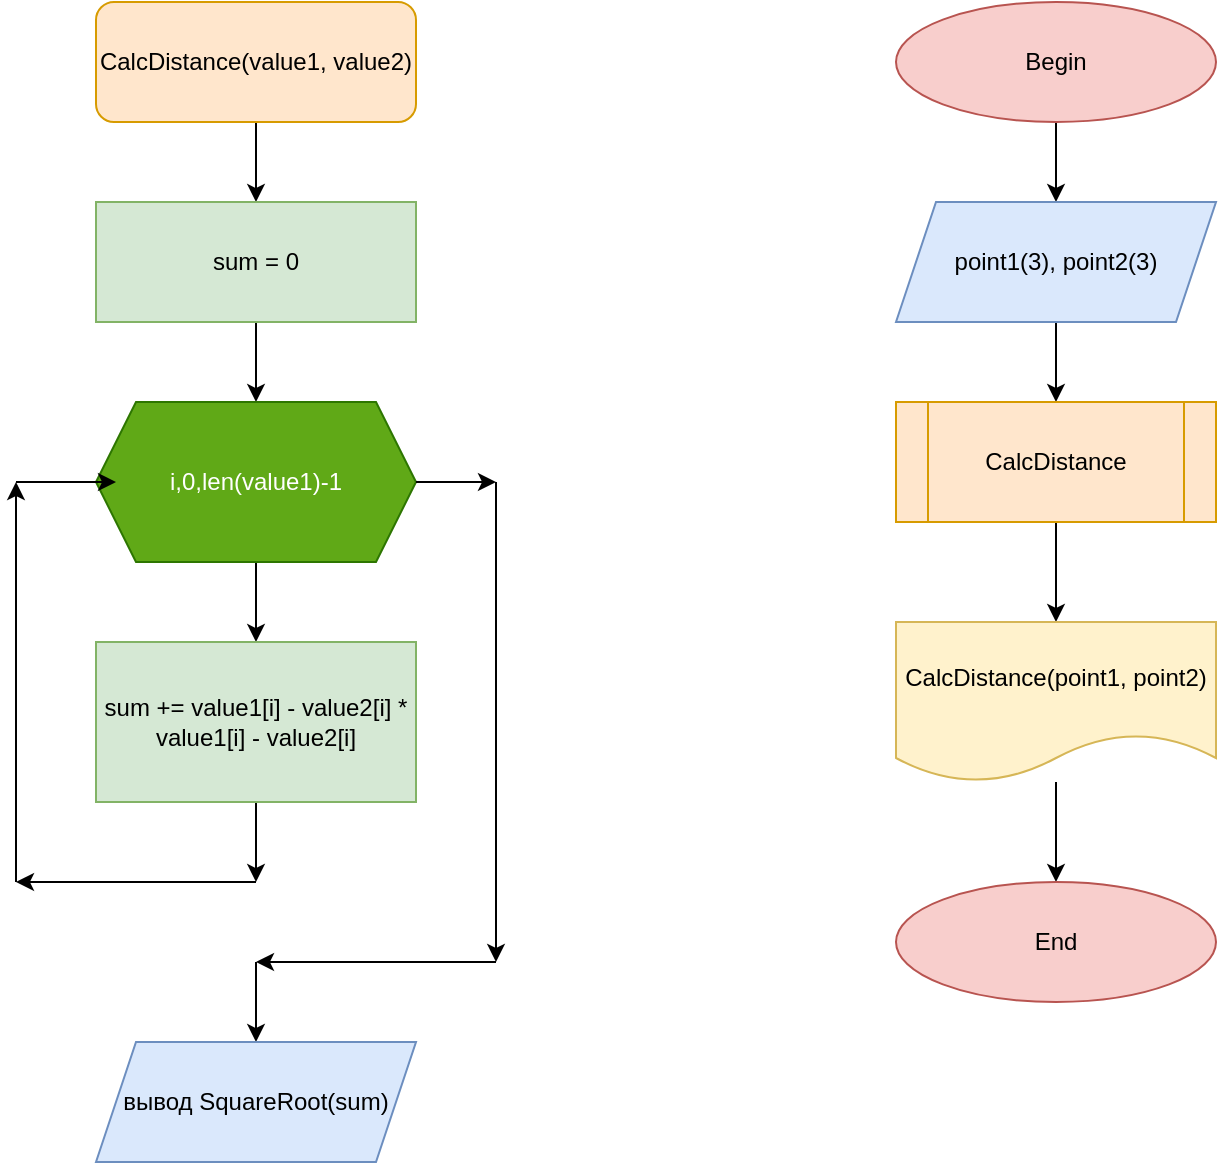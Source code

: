 <mxfile version="17.4.4" type="device"><diagram id="RvYIvo8ud9wThWb5-dbO" name="Page-1"><mxGraphModel dx="1422" dy="765" grid="1" gridSize="10" guides="1" tooltips="1" connect="1" arrows="1" fold="1" page="1" pageScale="1" pageWidth="827" pageHeight="1169" math="0" shadow="0"><root><mxCell id="0"/><mxCell id="1" parent="0"/><mxCell id="N7x_V2jQW7Oq8Gi9EZeP-52" style="edgeStyle=orthogonalEdgeStyle;rounded=0;orthogonalLoop=1;jettySize=auto;html=1;entryX=0.5;entryY=0;entryDx=0;entryDy=0;" parent="1" source="N7x_V2jQW7Oq8Gi9EZeP-1" target="N7x_V2jQW7Oq8Gi9EZeP-4" edge="1"><mxGeometry relative="1" as="geometry"/></mxCell><mxCell id="N7x_V2jQW7Oq8Gi9EZeP-1" value="Begin" style="ellipse;whiteSpace=wrap;html=1;fillColor=#f8cecc;strokeColor=#b85450;" parent="1" vertex="1"><mxGeometry x="520" y="40" width="160" height="60" as="geometry"/></mxCell><mxCell id="N7x_V2jQW7Oq8Gi9EZeP-53" style="edgeStyle=orthogonalEdgeStyle;rounded=0;orthogonalLoop=1;jettySize=auto;html=1;entryX=0.5;entryY=0;entryDx=0;entryDy=0;" parent="1" source="N7x_V2jQW7Oq8Gi9EZeP-4" target="N7x_V2jQW7Oq8Gi9EZeP-6" edge="1"><mxGeometry relative="1" as="geometry"/></mxCell><mxCell id="N7x_V2jQW7Oq8Gi9EZeP-4" value="point1(3), point2(3)" style="shape=parallelogram;perimeter=parallelogramPerimeter;whiteSpace=wrap;html=1;fixedSize=1;fillColor=#dae8fc;strokeColor=#6c8ebf;" parent="1" vertex="1"><mxGeometry x="520" y="140" width="160" height="60" as="geometry"/></mxCell><mxCell id="N7x_V2jQW7Oq8Gi9EZeP-54" style="edgeStyle=orthogonalEdgeStyle;rounded=0;orthogonalLoop=1;jettySize=auto;html=1;entryX=0.5;entryY=0;entryDx=0;entryDy=0;" parent="1" source="N7x_V2jQW7Oq8Gi9EZeP-6" target="N7x_V2jQW7Oq8Gi9EZeP-39" edge="1"><mxGeometry relative="1" as="geometry"/></mxCell><mxCell id="N7x_V2jQW7Oq8Gi9EZeP-6" value="CalcDistance" style="shape=process;whiteSpace=wrap;html=1;backgroundOutline=1;fillColor=#ffe6cc;strokeColor=#d79b00;" parent="1" vertex="1"><mxGeometry x="520" y="240" width="160" height="60" as="geometry"/></mxCell><mxCell id="N7x_V2jQW7Oq8Gi9EZeP-47" style="edgeStyle=orthogonalEdgeStyle;rounded=0;orthogonalLoop=1;jettySize=auto;html=1;entryX=0.5;entryY=0;entryDx=0;entryDy=0;" parent="1" source="N7x_V2jQW7Oq8Gi9EZeP-14" edge="1"><mxGeometry relative="1" as="geometry"><mxPoint x="200" y="140" as="targetPoint"/></mxGeometry></mxCell><mxCell id="N7x_V2jQW7Oq8Gi9EZeP-14" value="CalcDistance(value1, value2)" style="rounded=1;whiteSpace=wrap;html=1;fillColor=#ffe6cc;strokeColor=#d79b00;" parent="1" vertex="1"><mxGeometry x="120" y="40" width="160" height="60" as="geometry"/></mxCell><mxCell id="N7x_V2jQW7Oq8Gi9EZeP-57" style="edgeStyle=orthogonalEdgeStyle;rounded=0;orthogonalLoop=1;jettySize=auto;html=1;entryX=0.5;entryY=0;entryDx=0;entryDy=0;" parent="1" source="N7x_V2jQW7Oq8Gi9EZeP-39" target="N7x_V2jQW7Oq8Gi9EZeP-56" edge="1"><mxGeometry relative="1" as="geometry"/></mxCell><mxCell id="N7x_V2jQW7Oq8Gi9EZeP-39" value="CalcDistance(point1, point2)" style="shape=document;whiteSpace=wrap;html=1;boundedLbl=1;fillColor=#fff2cc;strokeColor=#d6b656;" parent="1" vertex="1"><mxGeometry x="520" y="350" width="160" height="80" as="geometry"/></mxCell><mxCell id="N7x_V2jQW7Oq8Gi9EZeP-56" value="End" style="ellipse;whiteSpace=wrap;html=1;fillColor=#f8cecc;strokeColor=#b85450;" parent="1" vertex="1"><mxGeometry x="520" y="480" width="160" height="60" as="geometry"/></mxCell><mxCell id="N7x_V2jQW7Oq8Gi9EZeP-62" style="edgeStyle=orthogonalEdgeStyle;rounded=0;orthogonalLoop=1;jettySize=auto;html=1;fontFamily=Helvetica;" parent="1" source="N7x_V2jQW7Oq8Gi9EZeP-61" edge="1"><mxGeometry relative="1" as="geometry"><mxPoint x="200" y="240" as="targetPoint"/></mxGeometry></mxCell><mxCell id="N7x_V2jQW7Oq8Gi9EZeP-61" value="sum = 0" style="rounded=0;whiteSpace=wrap;html=1;fillColor=#d5e8d4;strokeColor=#82b366;" parent="1" vertex="1"><mxGeometry x="120" y="140" width="160" height="60" as="geometry"/></mxCell><mxCell id="N7x_V2jQW7Oq8Gi9EZeP-70" style="edgeStyle=orthogonalEdgeStyle;rounded=0;orthogonalLoop=1;jettySize=auto;html=1;fontFamily=Helvetica;" parent="1" source="N7x_V2jQW7Oq8Gi9EZeP-69" edge="1"><mxGeometry relative="1" as="geometry"><mxPoint x="200" y="360" as="targetPoint"/></mxGeometry></mxCell><mxCell id="N7x_V2jQW7Oq8Gi9EZeP-69" value="i,0,len(value1)-1" style="shape=hexagon;perimeter=hexagonPerimeter2;whiteSpace=wrap;html=1;fixedSize=1;fontFamily=Helvetica;fillColor=#60a917;fontColor=#ffffff;strokeColor=#2D7600;" parent="1" vertex="1"><mxGeometry x="120" y="240" width="160" height="80" as="geometry"/></mxCell><mxCell id="N7x_V2jQW7Oq8Gi9EZeP-72" style="edgeStyle=orthogonalEdgeStyle;rounded=0;orthogonalLoop=1;jettySize=auto;html=1;fontFamily=Helvetica;" parent="1" source="N7x_V2jQW7Oq8Gi9EZeP-71" edge="1"><mxGeometry relative="1" as="geometry"><mxPoint x="200" y="480" as="targetPoint"/></mxGeometry></mxCell><mxCell id="N7x_V2jQW7Oq8Gi9EZeP-71" value="sum += value1[i] - value2[i] * value1[i] - value2[i]" style="rounded=0;whiteSpace=wrap;html=1;fontFamily=Helvetica;fillColor=#d5e8d4;strokeColor=#82b366;" parent="1" vertex="1"><mxGeometry x="120" y="360" width="160" height="80" as="geometry"/></mxCell><mxCell id="N7x_V2jQW7Oq8Gi9EZeP-73" value="" style="endArrow=classic;html=1;rounded=0;fontFamily=Helvetica;" parent="1" edge="1"><mxGeometry width="50" height="50" relative="1" as="geometry"><mxPoint x="200" y="480" as="sourcePoint"/><mxPoint x="80" y="480" as="targetPoint"/></mxGeometry></mxCell><mxCell id="N7x_V2jQW7Oq8Gi9EZeP-74" value="" style="endArrow=classic;html=1;rounded=0;fontFamily=Helvetica;" parent="1" edge="1"><mxGeometry width="50" height="50" relative="1" as="geometry"><mxPoint x="80" y="480" as="sourcePoint"/><mxPoint x="80" y="280" as="targetPoint"/></mxGeometry></mxCell><mxCell id="N7x_V2jQW7Oq8Gi9EZeP-75" value="" style="endArrow=classic;html=1;rounded=0;fontFamily=Helvetica;" parent="1" edge="1"><mxGeometry width="50" height="50" relative="1" as="geometry"><mxPoint x="80" y="280" as="sourcePoint"/><mxPoint x="130" y="280" as="targetPoint"/></mxGeometry></mxCell><mxCell id="N7x_V2jQW7Oq8Gi9EZeP-76" value="" style="endArrow=classic;html=1;rounded=0;fontFamily=Helvetica;exitX=1;exitY=0.5;exitDx=0;exitDy=0;" parent="1" source="N7x_V2jQW7Oq8Gi9EZeP-69" edge="1"><mxGeometry width="50" height="50" relative="1" as="geometry"><mxPoint x="490" y="400" as="sourcePoint"/><mxPoint x="320" y="280" as="targetPoint"/></mxGeometry></mxCell><mxCell id="N7x_V2jQW7Oq8Gi9EZeP-77" value="" style="endArrow=classic;html=1;rounded=0;fontFamily=Helvetica;" parent="1" edge="1"><mxGeometry width="50" height="50" relative="1" as="geometry"><mxPoint x="320" y="280" as="sourcePoint"/><mxPoint x="320" y="520" as="targetPoint"/></mxGeometry></mxCell><mxCell id="N7x_V2jQW7Oq8Gi9EZeP-78" value="" style="endArrow=classic;html=1;rounded=0;fontFamily=Helvetica;" parent="1" edge="1"><mxGeometry width="50" height="50" relative="1" as="geometry"><mxPoint x="320" y="520" as="sourcePoint"/><mxPoint x="200" y="520" as="targetPoint"/></mxGeometry></mxCell><mxCell id="N7x_V2jQW7Oq8Gi9EZeP-79" value="" style="endArrow=classic;html=1;rounded=0;fontFamily=Helvetica;" parent="1" edge="1"><mxGeometry width="50" height="50" relative="1" as="geometry"><mxPoint x="200" y="520" as="sourcePoint"/><mxPoint x="200" y="560" as="targetPoint"/></mxGeometry></mxCell><mxCell id="N7x_V2jQW7Oq8Gi9EZeP-80" value="вывод SquareRoot(sum)" style="shape=parallelogram;perimeter=parallelogramPerimeter;whiteSpace=wrap;html=1;fixedSize=1;fontFamily=Helvetica;fillColor=#dae8fc;strokeColor=#6c8ebf;" parent="1" vertex="1"><mxGeometry x="120" y="560" width="160" height="60" as="geometry"/></mxCell></root></mxGraphModel></diagram></mxfile>